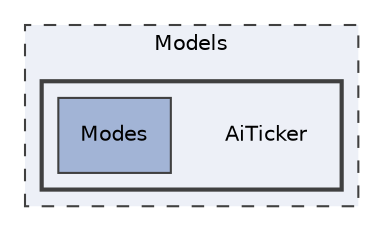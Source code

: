 digraph "Models/AiTicker"
{
 // LATEX_PDF_SIZE
  edge [fontname="Helvetica",fontsize="10",labelfontname="Helvetica",labelfontsize="10"];
  node [fontname="Helvetica",fontsize="10",shape=record];
  compound=true
  subgraph clusterdir_22305cb0964bbe63c21991dd2265ce48 {
    graph [ bgcolor="#edf0f7", pencolor="grey25", style="filled,dashed,", label="Models", fontname="Helvetica", fontsize="10", URL="dir_22305cb0964bbe63c21991dd2265ce48.html"]
  subgraph clusterdir_d7998b4107562e1e2d854ed4e380ccab {
    graph [ bgcolor="#edf0f7", pencolor="grey25", style="filled,bold,", label="", fontname="Helvetica", fontsize="10", URL="dir_d7998b4107562e1e2d854ed4e380ccab.html"]
    dir_d7998b4107562e1e2d854ed4e380ccab [shape=plaintext, label="AiTicker"];
  dir_85a2bdb16b583cf51158d9e5ccd126d5 [shape=box, label="Modes", style="filled,", fillcolor="#a2b4d6", color="grey25", URL="dir_85a2bdb16b583cf51158d9e5ccd126d5.html"];
  }
  }
}
